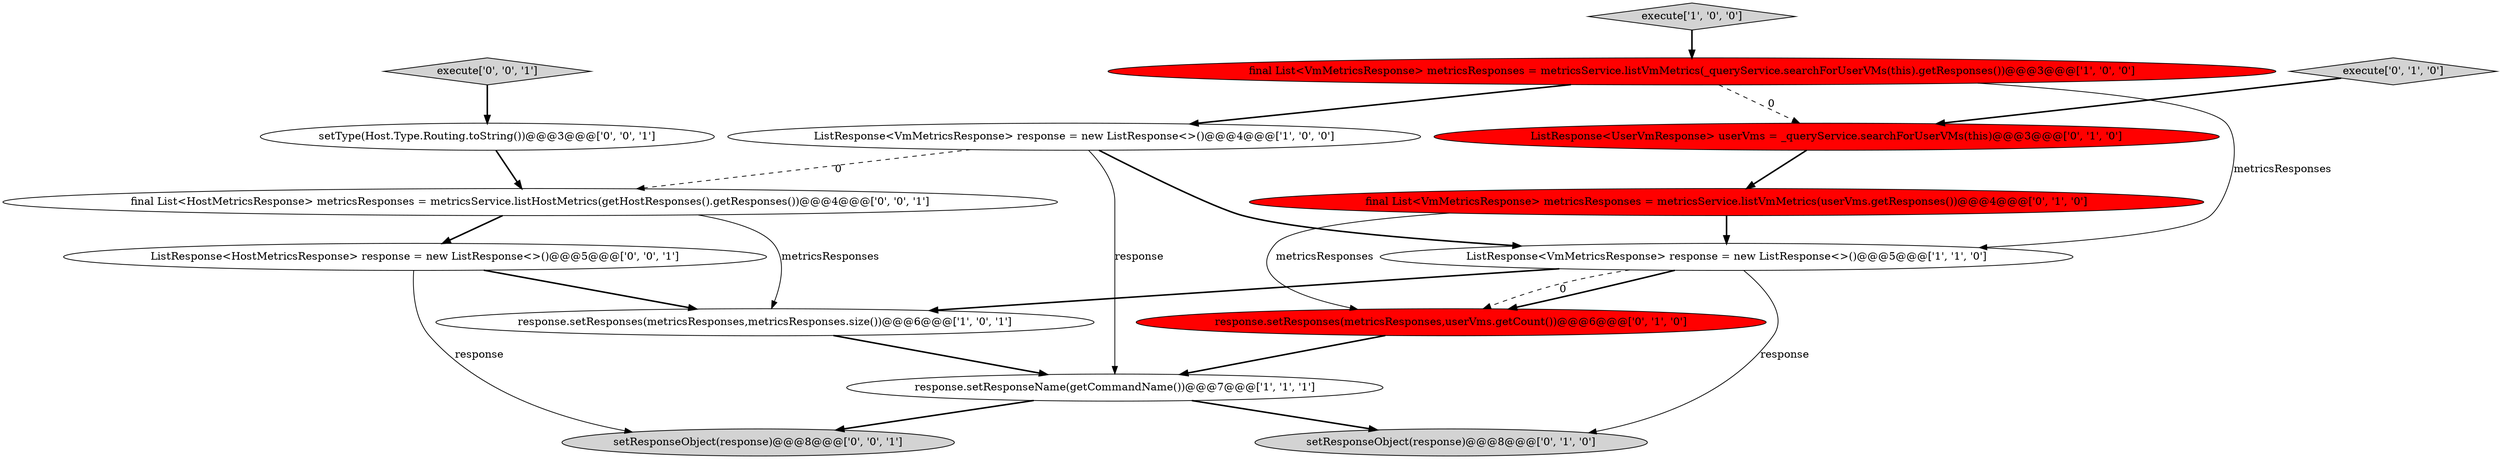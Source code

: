 digraph {
10 [style = filled, label = "ListResponse<UserVmResponse> userVms = _queryService.searchForUserVMs(this)@@@3@@@['0', '1', '0']", fillcolor = red, shape = ellipse image = "AAA1AAABBB2BBB"];
15 [style = filled, label = "ListResponse<HostMetricsResponse> response = new ListResponse<>()@@@5@@@['0', '0', '1']", fillcolor = white, shape = ellipse image = "AAA0AAABBB3BBB"];
14 [style = filled, label = "execute['0', '0', '1']", fillcolor = lightgray, shape = diamond image = "AAA0AAABBB3BBB"];
8 [style = filled, label = "setResponseObject(response)@@@8@@@['0', '1', '0']", fillcolor = lightgray, shape = ellipse image = "AAA0AAABBB2BBB"];
7 [style = filled, label = "execute['0', '1', '0']", fillcolor = lightgray, shape = diamond image = "AAA0AAABBB2BBB"];
3 [style = filled, label = "ListResponse<VmMetricsResponse> response = new ListResponse<>()@@@5@@@['1', '1', '0']", fillcolor = white, shape = ellipse image = "AAA0AAABBB1BBB"];
12 [style = filled, label = "setResponseObject(response)@@@8@@@['0', '0', '1']", fillcolor = lightgray, shape = ellipse image = "AAA0AAABBB3BBB"];
11 [style = filled, label = "final List<HostMetricsResponse> metricsResponses = metricsService.listHostMetrics(getHostResponses().getResponses())@@@4@@@['0', '0', '1']", fillcolor = white, shape = ellipse image = "AAA0AAABBB3BBB"];
2 [style = filled, label = "ListResponse<VmMetricsResponse> response = new ListResponse<>()@@@4@@@['1', '0', '0']", fillcolor = white, shape = ellipse image = "AAA0AAABBB1BBB"];
9 [style = filled, label = "response.setResponses(metricsResponses,userVms.getCount())@@@6@@@['0', '1', '0']", fillcolor = red, shape = ellipse image = "AAA1AAABBB2BBB"];
5 [style = filled, label = "final List<VmMetricsResponse> metricsResponses = metricsService.listVmMetrics(_queryService.searchForUserVMs(this).getResponses())@@@3@@@['1', '0', '0']", fillcolor = red, shape = ellipse image = "AAA1AAABBB1BBB"];
4 [style = filled, label = "response.setResponseName(getCommandName())@@@7@@@['1', '1', '1']", fillcolor = white, shape = ellipse image = "AAA0AAABBB1BBB"];
1 [style = filled, label = "execute['1', '0', '0']", fillcolor = lightgray, shape = diamond image = "AAA0AAABBB1BBB"];
6 [style = filled, label = "final List<VmMetricsResponse> metricsResponses = metricsService.listVmMetrics(userVms.getResponses())@@@4@@@['0', '1', '0']", fillcolor = red, shape = ellipse image = "AAA1AAABBB2BBB"];
13 [style = filled, label = "setType(Host.Type.Routing.toString())@@@3@@@['0', '0', '1']", fillcolor = white, shape = ellipse image = "AAA0AAABBB3BBB"];
0 [style = filled, label = "response.setResponses(metricsResponses,metricsResponses.size())@@@6@@@['1', '0', '1']", fillcolor = white, shape = ellipse image = "AAA0AAABBB1BBB"];
1->5 [style = bold, label=""];
6->3 [style = bold, label=""];
7->10 [style = bold, label=""];
11->0 [style = solid, label="metricsResponses"];
9->4 [style = bold, label=""];
2->3 [style = bold, label=""];
3->8 [style = solid, label="response"];
6->9 [style = solid, label="metricsResponses"];
5->3 [style = solid, label="metricsResponses"];
13->11 [style = bold, label=""];
10->6 [style = bold, label=""];
11->15 [style = bold, label=""];
3->0 [style = bold, label=""];
3->9 [style = bold, label=""];
5->2 [style = bold, label=""];
5->10 [style = dashed, label="0"];
3->9 [style = dashed, label="0"];
0->4 [style = bold, label=""];
15->0 [style = bold, label=""];
4->12 [style = bold, label=""];
15->12 [style = solid, label="response"];
4->8 [style = bold, label=""];
2->11 [style = dashed, label="0"];
14->13 [style = bold, label=""];
2->4 [style = solid, label="response"];
}
